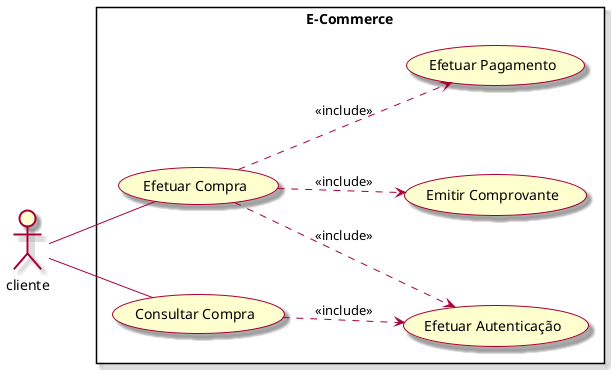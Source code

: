 @startuml

left to right direction
skin rose

actor "cliente" as cliente

rectangle E-Commerce {
  usecase "Efetuar Compra" as efetuarCompra
  usecase "Emitir Comprovante" as emitirComprovante
  usecase "Efetuar Pagamento" as efetuarPagamento
  usecase "Efetuar Autenticação" as efetuarAutenticacao
  usecase "Consultar Compra" as consultarCompra
}

cliente -- efetuarCompra
efetuarCompra -r[hidden]- consultarCompra : \n\n
emitirComprovante -r[hidden]- efetuarPagamento : \n\n
efetuarAutenticacao -l[hidden]- emitirComprovante : \n\n
cliente -- consultarCompra
efetuarCompra ..> emitirComprovante : <<include>>
efetuarCompra ..> efetuarPagamento : <<include>>
efetuarCompra ..> efetuarAutenticacao : <<include>>
consultarCompra ..> efetuarAutenticacao : <<include>>


@enduml
